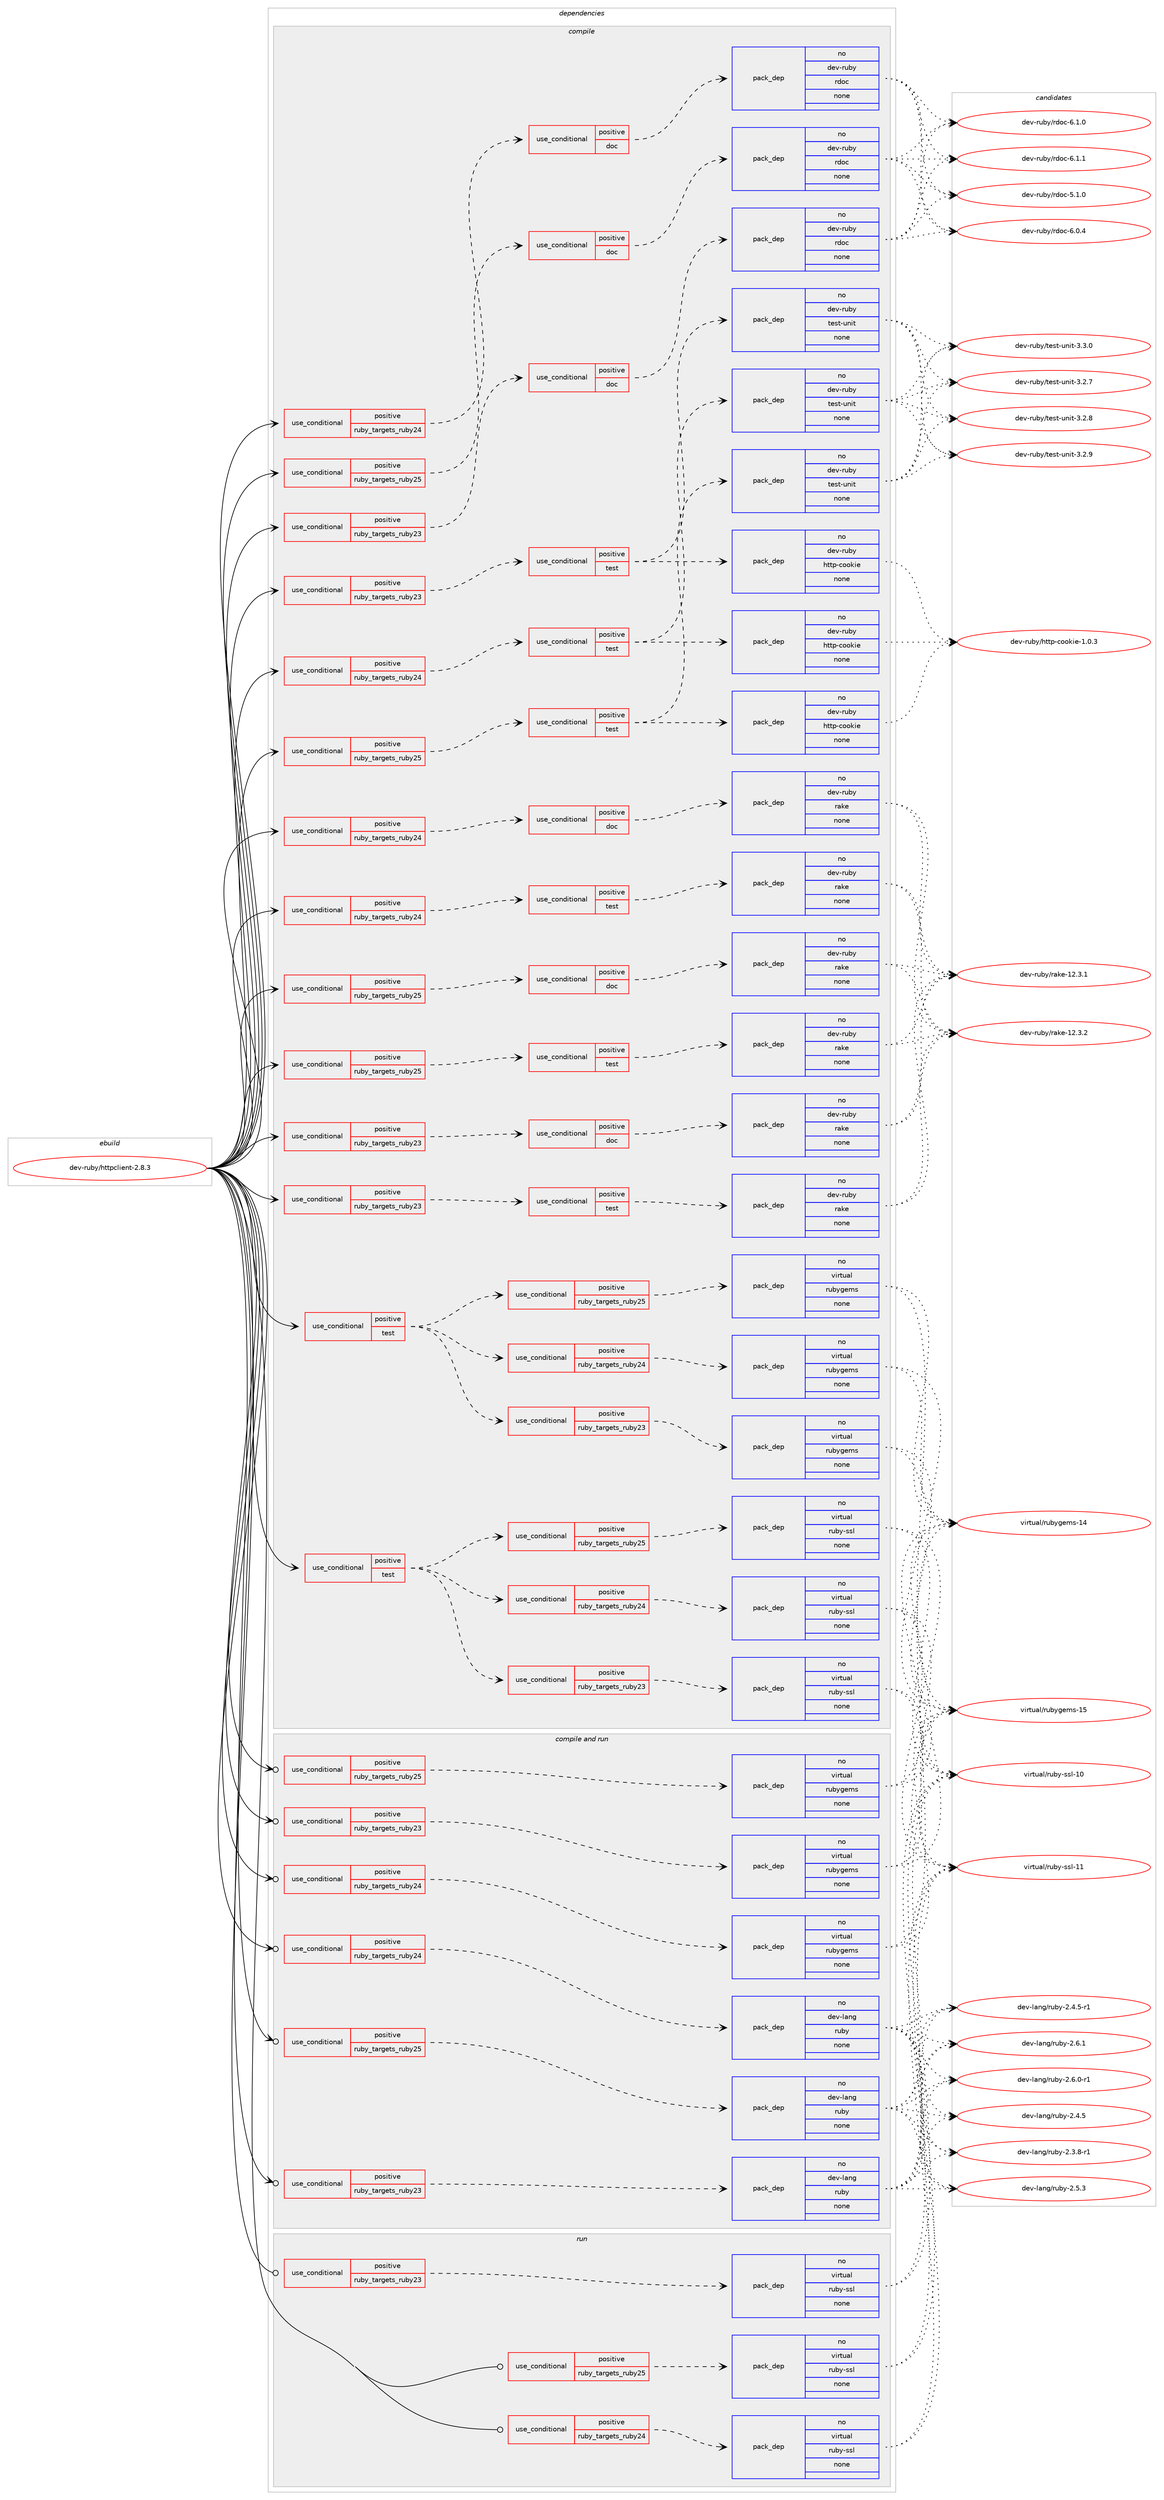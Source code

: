 digraph prolog {

# *************
# Graph options
# *************

newrank=true;
concentrate=true;
compound=true;
graph [rankdir=LR,fontname=Helvetica,fontsize=10,ranksep=1.5];#, ranksep=2.5, nodesep=0.2];
edge  [arrowhead=vee];
node  [fontname=Helvetica,fontsize=10];

# **********
# The ebuild
# **********

subgraph cluster_leftcol {
color=gray;
rank=same;
label=<<i>ebuild</i>>;
id [label="dev-ruby/httpclient-2.8.3", color=red, width=4, href="../dev-ruby/httpclient-2.8.3.svg"];
}

# ****************
# The dependencies
# ****************

subgraph cluster_midcol {
color=gray;
label=<<i>dependencies</i>>;
subgraph cluster_compile {
fillcolor="#eeeeee";
style=filled;
label=<<i>compile</i>>;
subgraph cond402585 {
dependency1498716 [label=<<TABLE BORDER="0" CELLBORDER="1" CELLSPACING="0" CELLPADDING="4"><TR><TD ROWSPAN="3" CELLPADDING="10">use_conditional</TD></TR><TR><TD>positive</TD></TR><TR><TD>ruby_targets_ruby23</TD></TR></TABLE>>, shape=none, color=red];
subgraph cond402586 {
dependency1498717 [label=<<TABLE BORDER="0" CELLBORDER="1" CELLSPACING="0" CELLPADDING="4"><TR><TD ROWSPAN="3" CELLPADDING="10">use_conditional</TD></TR><TR><TD>positive</TD></TR><TR><TD>doc</TD></TR></TABLE>>, shape=none, color=red];
subgraph pack1072680 {
dependency1498718 [label=<<TABLE BORDER="0" CELLBORDER="1" CELLSPACING="0" CELLPADDING="4" WIDTH="220"><TR><TD ROWSPAN="6" CELLPADDING="30">pack_dep</TD></TR><TR><TD WIDTH="110">no</TD></TR><TR><TD>dev-ruby</TD></TR><TR><TD>rake</TD></TR><TR><TD>none</TD></TR><TR><TD></TD></TR></TABLE>>, shape=none, color=blue];
}
dependency1498717:e -> dependency1498718:w [weight=20,style="dashed",arrowhead="vee"];
}
dependency1498716:e -> dependency1498717:w [weight=20,style="dashed",arrowhead="vee"];
}
id:e -> dependency1498716:w [weight=20,style="solid",arrowhead="vee"];
subgraph cond402587 {
dependency1498719 [label=<<TABLE BORDER="0" CELLBORDER="1" CELLSPACING="0" CELLPADDING="4"><TR><TD ROWSPAN="3" CELLPADDING="10">use_conditional</TD></TR><TR><TD>positive</TD></TR><TR><TD>ruby_targets_ruby23</TD></TR></TABLE>>, shape=none, color=red];
subgraph cond402588 {
dependency1498720 [label=<<TABLE BORDER="0" CELLBORDER="1" CELLSPACING="0" CELLPADDING="4"><TR><TD ROWSPAN="3" CELLPADDING="10">use_conditional</TD></TR><TR><TD>positive</TD></TR><TR><TD>doc</TD></TR></TABLE>>, shape=none, color=red];
subgraph pack1072681 {
dependency1498721 [label=<<TABLE BORDER="0" CELLBORDER="1" CELLSPACING="0" CELLPADDING="4" WIDTH="220"><TR><TD ROWSPAN="6" CELLPADDING="30">pack_dep</TD></TR><TR><TD WIDTH="110">no</TD></TR><TR><TD>dev-ruby</TD></TR><TR><TD>rdoc</TD></TR><TR><TD>none</TD></TR><TR><TD></TD></TR></TABLE>>, shape=none, color=blue];
}
dependency1498720:e -> dependency1498721:w [weight=20,style="dashed",arrowhead="vee"];
}
dependency1498719:e -> dependency1498720:w [weight=20,style="dashed",arrowhead="vee"];
}
id:e -> dependency1498719:w [weight=20,style="solid",arrowhead="vee"];
subgraph cond402589 {
dependency1498722 [label=<<TABLE BORDER="0" CELLBORDER="1" CELLSPACING="0" CELLPADDING="4"><TR><TD ROWSPAN="3" CELLPADDING="10">use_conditional</TD></TR><TR><TD>positive</TD></TR><TR><TD>ruby_targets_ruby23</TD></TR></TABLE>>, shape=none, color=red];
subgraph cond402590 {
dependency1498723 [label=<<TABLE BORDER="0" CELLBORDER="1" CELLSPACING="0" CELLPADDING="4"><TR><TD ROWSPAN="3" CELLPADDING="10">use_conditional</TD></TR><TR><TD>positive</TD></TR><TR><TD>test</TD></TR></TABLE>>, shape=none, color=red];
subgraph pack1072682 {
dependency1498724 [label=<<TABLE BORDER="0" CELLBORDER="1" CELLSPACING="0" CELLPADDING="4" WIDTH="220"><TR><TD ROWSPAN="6" CELLPADDING="30">pack_dep</TD></TR><TR><TD WIDTH="110">no</TD></TR><TR><TD>dev-ruby</TD></TR><TR><TD>rake</TD></TR><TR><TD>none</TD></TR><TR><TD></TD></TR></TABLE>>, shape=none, color=blue];
}
dependency1498723:e -> dependency1498724:w [weight=20,style="dashed",arrowhead="vee"];
}
dependency1498722:e -> dependency1498723:w [weight=20,style="dashed",arrowhead="vee"];
}
id:e -> dependency1498722:w [weight=20,style="solid",arrowhead="vee"];
subgraph cond402591 {
dependency1498725 [label=<<TABLE BORDER="0" CELLBORDER="1" CELLSPACING="0" CELLPADDING="4"><TR><TD ROWSPAN="3" CELLPADDING="10">use_conditional</TD></TR><TR><TD>positive</TD></TR><TR><TD>ruby_targets_ruby23</TD></TR></TABLE>>, shape=none, color=red];
subgraph cond402592 {
dependency1498726 [label=<<TABLE BORDER="0" CELLBORDER="1" CELLSPACING="0" CELLPADDING="4"><TR><TD ROWSPAN="3" CELLPADDING="10">use_conditional</TD></TR><TR><TD>positive</TD></TR><TR><TD>test</TD></TR></TABLE>>, shape=none, color=red];
subgraph pack1072683 {
dependency1498727 [label=<<TABLE BORDER="0" CELLBORDER="1" CELLSPACING="0" CELLPADDING="4" WIDTH="220"><TR><TD ROWSPAN="6" CELLPADDING="30">pack_dep</TD></TR><TR><TD WIDTH="110">no</TD></TR><TR><TD>dev-ruby</TD></TR><TR><TD>test-unit</TD></TR><TR><TD>none</TD></TR><TR><TD></TD></TR></TABLE>>, shape=none, color=blue];
}
dependency1498726:e -> dependency1498727:w [weight=20,style="dashed",arrowhead="vee"];
subgraph pack1072684 {
dependency1498728 [label=<<TABLE BORDER="0" CELLBORDER="1" CELLSPACING="0" CELLPADDING="4" WIDTH="220"><TR><TD ROWSPAN="6" CELLPADDING="30">pack_dep</TD></TR><TR><TD WIDTH="110">no</TD></TR><TR><TD>dev-ruby</TD></TR><TR><TD>http-cookie</TD></TR><TR><TD>none</TD></TR><TR><TD></TD></TR></TABLE>>, shape=none, color=blue];
}
dependency1498726:e -> dependency1498728:w [weight=20,style="dashed",arrowhead="vee"];
}
dependency1498725:e -> dependency1498726:w [weight=20,style="dashed",arrowhead="vee"];
}
id:e -> dependency1498725:w [weight=20,style="solid",arrowhead="vee"];
subgraph cond402593 {
dependency1498729 [label=<<TABLE BORDER="0" CELLBORDER="1" CELLSPACING="0" CELLPADDING="4"><TR><TD ROWSPAN="3" CELLPADDING="10">use_conditional</TD></TR><TR><TD>positive</TD></TR><TR><TD>ruby_targets_ruby24</TD></TR></TABLE>>, shape=none, color=red];
subgraph cond402594 {
dependency1498730 [label=<<TABLE BORDER="0" CELLBORDER="1" CELLSPACING="0" CELLPADDING="4"><TR><TD ROWSPAN="3" CELLPADDING="10">use_conditional</TD></TR><TR><TD>positive</TD></TR><TR><TD>doc</TD></TR></TABLE>>, shape=none, color=red];
subgraph pack1072685 {
dependency1498731 [label=<<TABLE BORDER="0" CELLBORDER="1" CELLSPACING="0" CELLPADDING="4" WIDTH="220"><TR><TD ROWSPAN="6" CELLPADDING="30">pack_dep</TD></TR><TR><TD WIDTH="110">no</TD></TR><TR><TD>dev-ruby</TD></TR><TR><TD>rake</TD></TR><TR><TD>none</TD></TR><TR><TD></TD></TR></TABLE>>, shape=none, color=blue];
}
dependency1498730:e -> dependency1498731:w [weight=20,style="dashed",arrowhead="vee"];
}
dependency1498729:e -> dependency1498730:w [weight=20,style="dashed",arrowhead="vee"];
}
id:e -> dependency1498729:w [weight=20,style="solid",arrowhead="vee"];
subgraph cond402595 {
dependency1498732 [label=<<TABLE BORDER="0" CELLBORDER="1" CELLSPACING="0" CELLPADDING="4"><TR><TD ROWSPAN="3" CELLPADDING="10">use_conditional</TD></TR><TR><TD>positive</TD></TR><TR><TD>ruby_targets_ruby24</TD></TR></TABLE>>, shape=none, color=red];
subgraph cond402596 {
dependency1498733 [label=<<TABLE BORDER="0" CELLBORDER="1" CELLSPACING="0" CELLPADDING="4"><TR><TD ROWSPAN="3" CELLPADDING="10">use_conditional</TD></TR><TR><TD>positive</TD></TR><TR><TD>doc</TD></TR></TABLE>>, shape=none, color=red];
subgraph pack1072686 {
dependency1498734 [label=<<TABLE BORDER="0" CELLBORDER="1" CELLSPACING="0" CELLPADDING="4" WIDTH="220"><TR><TD ROWSPAN="6" CELLPADDING="30">pack_dep</TD></TR><TR><TD WIDTH="110">no</TD></TR><TR><TD>dev-ruby</TD></TR><TR><TD>rdoc</TD></TR><TR><TD>none</TD></TR><TR><TD></TD></TR></TABLE>>, shape=none, color=blue];
}
dependency1498733:e -> dependency1498734:w [weight=20,style="dashed",arrowhead="vee"];
}
dependency1498732:e -> dependency1498733:w [weight=20,style="dashed",arrowhead="vee"];
}
id:e -> dependency1498732:w [weight=20,style="solid",arrowhead="vee"];
subgraph cond402597 {
dependency1498735 [label=<<TABLE BORDER="0" CELLBORDER="1" CELLSPACING="0" CELLPADDING="4"><TR><TD ROWSPAN="3" CELLPADDING="10">use_conditional</TD></TR><TR><TD>positive</TD></TR><TR><TD>ruby_targets_ruby24</TD></TR></TABLE>>, shape=none, color=red];
subgraph cond402598 {
dependency1498736 [label=<<TABLE BORDER="0" CELLBORDER="1" CELLSPACING="0" CELLPADDING="4"><TR><TD ROWSPAN="3" CELLPADDING="10">use_conditional</TD></TR><TR><TD>positive</TD></TR><TR><TD>test</TD></TR></TABLE>>, shape=none, color=red];
subgraph pack1072687 {
dependency1498737 [label=<<TABLE BORDER="0" CELLBORDER="1" CELLSPACING="0" CELLPADDING="4" WIDTH="220"><TR><TD ROWSPAN="6" CELLPADDING="30">pack_dep</TD></TR><TR><TD WIDTH="110">no</TD></TR><TR><TD>dev-ruby</TD></TR><TR><TD>rake</TD></TR><TR><TD>none</TD></TR><TR><TD></TD></TR></TABLE>>, shape=none, color=blue];
}
dependency1498736:e -> dependency1498737:w [weight=20,style="dashed",arrowhead="vee"];
}
dependency1498735:e -> dependency1498736:w [weight=20,style="dashed",arrowhead="vee"];
}
id:e -> dependency1498735:w [weight=20,style="solid",arrowhead="vee"];
subgraph cond402599 {
dependency1498738 [label=<<TABLE BORDER="0" CELLBORDER="1" CELLSPACING="0" CELLPADDING="4"><TR><TD ROWSPAN="3" CELLPADDING="10">use_conditional</TD></TR><TR><TD>positive</TD></TR><TR><TD>ruby_targets_ruby24</TD></TR></TABLE>>, shape=none, color=red];
subgraph cond402600 {
dependency1498739 [label=<<TABLE BORDER="0" CELLBORDER="1" CELLSPACING="0" CELLPADDING="4"><TR><TD ROWSPAN="3" CELLPADDING="10">use_conditional</TD></TR><TR><TD>positive</TD></TR><TR><TD>test</TD></TR></TABLE>>, shape=none, color=red];
subgraph pack1072688 {
dependency1498740 [label=<<TABLE BORDER="0" CELLBORDER="1" CELLSPACING="0" CELLPADDING="4" WIDTH="220"><TR><TD ROWSPAN="6" CELLPADDING="30">pack_dep</TD></TR><TR><TD WIDTH="110">no</TD></TR><TR><TD>dev-ruby</TD></TR><TR><TD>test-unit</TD></TR><TR><TD>none</TD></TR><TR><TD></TD></TR></TABLE>>, shape=none, color=blue];
}
dependency1498739:e -> dependency1498740:w [weight=20,style="dashed",arrowhead="vee"];
subgraph pack1072689 {
dependency1498741 [label=<<TABLE BORDER="0" CELLBORDER="1" CELLSPACING="0" CELLPADDING="4" WIDTH="220"><TR><TD ROWSPAN="6" CELLPADDING="30">pack_dep</TD></TR><TR><TD WIDTH="110">no</TD></TR><TR><TD>dev-ruby</TD></TR><TR><TD>http-cookie</TD></TR><TR><TD>none</TD></TR><TR><TD></TD></TR></TABLE>>, shape=none, color=blue];
}
dependency1498739:e -> dependency1498741:w [weight=20,style="dashed",arrowhead="vee"];
}
dependency1498738:e -> dependency1498739:w [weight=20,style="dashed",arrowhead="vee"];
}
id:e -> dependency1498738:w [weight=20,style="solid",arrowhead="vee"];
subgraph cond402601 {
dependency1498742 [label=<<TABLE BORDER="0" CELLBORDER="1" CELLSPACING="0" CELLPADDING="4"><TR><TD ROWSPAN="3" CELLPADDING="10">use_conditional</TD></TR><TR><TD>positive</TD></TR><TR><TD>ruby_targets_ruby25</TD></TR></TABLE>>, shape=none, color=red];
subgraph cond402602 {
dependency1498743 [label=<<TABLE BORDER="0" CELLBORDER="1" CELLSPACING="0" CELLPADDING="4"><TR><TD ROWSPAN="3" CELLPADDING="10">use_conditional</TD></TR><TR><TD>positive</TD></TR><TR><TD>doc</TD></TR></TABLE>>, shape=none, color=red];
subgraph pack1072690 {
dependency1498744 [label=<<TABLE BORDER="0" CELLBORDER="1" CELLSPACING="0" CELLPADDING="4" WIDTH="220"><TR><TD ROWSPAN="6" CELLPADDING="30">pack_dep</TD></TR><TR><TD WIDTH="110">no</TD></TR><TR><TD>dev-ruby</TD></TR><TR><TD>rake</TD></TR><TR><TD>none</TD></TR><TR><TD></TD></TR></TABLE>>, shape=none, color=blue];
}
dependency1498743:e -> dependency1498744:w [weight=20,style="dashed",arrowhead="vee"];
}
dependency1498742:e -> dependency1498743:w [weight=20,style="dashed",arrowhead="vee"];
}
id:e -> dependency1498742:w [weight=20,style="solid",arrowhead="vee"];
subgraph cond402603 {
dependency1498745 [label=<<TABLE BORDER="0" CELLBORDER="1" CELLSPACING="0" CELLPADDING="4"><TR><TD ROWSPAN="3" CELLPADDING="10">use_conditional</TD></TR><TR><TD>positive</TD></TR><TR><TD>ruby_targets_ruby25</TD></TR></TABLE>>, shape=none, color=red];
subgraph cond402604 {
dependency1498746 [label=<<TABLE BORDER="0" CELLBORDER="1" CELLSPACING="0" CELLPADDING="4"><TR><TD ROWSPAN="3" CELLPADDING="10">use_conditional</TD></TR><TR><TD>positive</TD></TR><TR><TD>doc</TD></TR></TABLE>>, shape=none, color=red];
subgraph pack1072691 {
dependency1498747 [label=<<TABLE BORDER="0" CELLBORDER="1" CELLSPACING="0" CELLPADDING="4" WIDTH="220"><TR><TD ROWSPAN="6" CELLPADDING="30">pack_dep</TD></TR><TR><TD WIDTH="110">no</TD></TR><TR><TD>dev-ruby</TD></TR><TR><TD>rdoc</TD></TR><TR><TD>none</TD></TR><TR><TD></TD></TR></TABLE>>, shape=none, color=blue];
}
dependency1498746:e -> dependency1498747:w [weight=20,style="dashed",arrowhead="vee"];
}
dependency1498745:e -> dependency1498746:w [weight=20,style="dashed",arrowhead="vee"];
}
id:e -> dependency1498745:w [weight=20,style="solid",arrowhead="vee"];
subgraph cond402605 {
dependency1498748 [label=<<TABLE BORDER="0" CELLBORDER="1" CELLSPACING="0" CELLPADDING="4"><TR><TD ROWSPAN="3" CELLPADDING="10">use_conditional</TD></TR><TR><TD>positive</TD></TR><TR><TD>ruby_targets_ruby25</TD></TR></TABLE>>, shape=none, color=red];
subgraph cond402606 {
dependency1498749 [label=<<TABLE BORDER="0" CELLBORDER="1" CELLSPACING="0" CELLPADDING="4"><TR><TD ROWSPAN="3" CELLPADDING="10">use_conditional</TD></TR><TR><TD>positive</TD></TR><TR><TD>test</TD></TR></TABLE>>, shape=none, color=red];
subgraph pack1072692 {
dependency1498750 [label=<<TABLE BORDER="0" CELLBORDER="1" CELLSPACING="0" CELLPADDING="4" WIDTH="220"><TR><TD ROWSPAN="6" CELLPADDING="30">pack_dep</TD></TR><TR><TD WIDTH="110">no</TD></TR><TR><TD>dev-ruby</TD></TR><TR><TD>rake</TD></TR><TR><TD>none</TD></TR><TR><TD></TD></TR></TABLE>>, shape=none, color=blue];
}
dependency1498749:e -> dependency1498750:w [weight=20,style="dashed",arrowhead="vee"];
}
dependency1498748:e -> dependency1498749:w [weight=20,style="dashed",arrowhead="vee"];
}
id:e -> dependency1498748:w [weight=20,style="solid",arrowhead="vee"];
subgraph cond402607 {
dependency1498751 [label=<<TABLE BORDER="0" CELLBORDER="1" CELLSPACING="0" CELLPADDING="4"><TR><TD ROWSPAN="3" CELLPADDING="10">use_conditional</TD></TR><TR><TD>positive</TD></TR><TR><TD>ruby_targets_ruby25</TD></TR></TABLE>>, shape=none, color=red];
subgraph cond402608 {
dependency1498752 [label=<<TABLE BORDER="0" CELLBORDER="1" CELLSPACING="0" CELLPADDING="4"><TR><TD ROWSPAN="3" CELLPADDING="10">use_conditional</TD></TR><TR><TD>positive</TD></TR><TR><TD>test</TD></TR></TABLE>>, shape=none, color=red];
subgraph pack1072693 {
dependency1498753 [label=<<TABLE BORDER="0" CELLBORDER="1" CELLSPACING="0" CELLPADDING="4" WIDTH="220"><TR><TD ROWSPAN="6" CELLPADDING="30">pack_dep</TD></TR><TR><TD WIDTH="110">no</TD></TR><TR><TD>dev-ruby</TD></TR><TR><TD>test-unit</TD></TR><TR><TD>none</TD></TR><TR><TD></TD></TR></TABLE>>, shape=none, color=blue];
}
dependency1498752:e -> dependency1498753:w [weight=20,style="dashed",arrowhead="vee"];
subgraph pack1072694 {
dependency1498754 [label=<<TABLE BORDER="0" CELLBORDER="1" CELLSPACING="0" CELLPADDING="4" WIDTH="220"><TR><TD ROWSPAN="6" CELLPADDING="30">pack_dep</TD></TR><TR><TD WIDTH="110">no</TD></TR><TR><TD>dev-ruby</TD></TR><TR><TD>http-cookie</TD></TR><TR><TD>none</TD></TR><TR><TD></TD></TR></TABLE>>, shape=none, color=blue];
}
dependency1498752:e -> dependency1498754:w [weight=20,style="dashed",arrowhead="vee"];
}
dependency1498751:e -> dependency1498752:w [weight=20,style="dashed",arrowhead="vee"];
}
id:e -> dependency1498751:w [weight=20,style="solid",arrowhead="vee"];
subgraph cond402609 {
dependency1498755 [label=<<TABLE BORDER="0" CELLBORDER="1" CELLSPACING="0" CELLPADDING="4"><TR><TD ROWSPAN="3" CELLPADDING="10">use_conditional</TD></TR><TR><TD>positive</TD></TR><TR><TD>test</TD></TR></TABLE>>, shape=none, color=red];
subgraph cond402610 {
dependency1498756 [label=<<TABLE BORDER="0" CELLBORDER="1" CELLSPACING="0" CELLPADDING="4"><TR><TD ROWSPAN="3" CELLPADDING="10">use_conditional</TD></TR><TR><TD>positive</TD></TR><TR><TD>ruby_targets_ruby23</TD></TR></TABLE>>, shape=none, color=red];
subgraph pack1072695 {
dependency1498757 [label=<<TABLE BORDER="0" CELLBORDER="1" CELLSPACING="0" CELLPADDING="4" WIDTH="220"><TR><TD ROWSPAN="6" CELLPADDING="30">pack_dep</TD></TR><TR><TD WIDTH="110">no</TD></TR><TR><TD>virtual</TD></TR><TR><TD>ruby-ssl</TD></TR><TR><TD>none</TD></TR><TR><TD></TD></TR></TABLE>>, shape=none, color=blue];
}
dependency1498756:e -> dependency1498757:w [weight=20,style="dashed",arrowhead="vee"];
}
dependency1498755:e -> dependency1498756:w [weight=20,style="dashed",arrowhead="vee"];
subgraph cond402611 {
dependency1498758 [label=<<TABLE BORDER="0" CELLBORDER="1" CELLSPACING="0" CELLPADDING="4"><TR><TD ROWSPAN="3" CELLPADDING="10">use_conditional</TD></TR><TR><TD>positive</TD></TR><TR><TD>ruby_targets_ruby24</TD></TR></TABLE>>, shape=none, color=red];
subgraph pack1072696 {
dependency1498759 [label=<<TABLE BORDER="0" CELLBORDER="1" CELLSPACING="0" CELLPADDING="4" WIDTH="220"><TR><TD ROWSPAN="6" CELLPADDING="30">pack_dep</TD></TR><TR><TD WIDTH="110">no</TD></TR><TR><TD>virtual</TD></TR><TR><TD>ruby-ssl</TD></TR><TR><TD>none</TD></TR><TR><TD></TD></TR></TABLE>>, shape=none, color=blue];
}
dependency1498758:e -> dependency1498759:w [weight=20,style="dashed",arrowhead="vee"];
}
dependency1498755:e -> dependency1498758:w [weight=20,style="dashed",arrowhead="vee"];
subgraph cond402612 {
dependency1498760 [label=<<TABLE BORDER="0" CELLBORDER="1" CELLSPACING="0" CELLPADDING="4"><TR><TD ROWSPAN="3" CELLPADDING="10">use_conditional</TD></TR><TR><TD>positive</TD></TR><TR><TD>ruby_targets_ruby25</TD></TR></TABLE>>, shape=none, color=red];
subgraph pack1072697 {
dependency1498761 [label=<<TABLE BORDER="0" CELLBORDER="1" CELLSPACING="0" CELLPADDING="4" WIDTH="220"><TR><TD ROWSPAN="6" CELLPADDING="30">pack_dep</TD></TR><TR><TD WIDTH="110">no</TD></TR><TR><TD>virtual</TD></TR><TR><TD>ruby-ssl</TD></TR><TR><TD>none</TD></TR><TR><TD></TD></TR></TABLE>>, shape=none, color=blue];
}
dependency1498760:e -> dependency1498761:w [weight=20,style="dashed",arrowhead="vee"];
}
dependency1498755:e -> dependency1498760:w [weight=20,style="dashed",arrowhead="vee"];
}
id:e -> dependency1498755:w [weight=20,style="solid",arrowhead="vee"];
subgraph cond402613 {
dependency1498762 [label=<<TABLE BORDER="0" CELLBORDER="1" CELLSPACING="0" CELLPADDING="4"><TR><TD ROWSPAN="3" CELLPADDING="10">use_conditional</TD></TR><TR><TD>positive</TD></TR><TR><TD>test</TD></TR></TABLE>>, shape=none, color=red];
subgraph cond402614 {
dependency1498763 [label=<<TABLE BORDER="0" CELLBORDER="1" CELLSPACING="0" CELLPADDING="4"><TR><TD ROWSPAN="3" CELLPADDING="10">use_conditional</TD></TR><TR><TD>positive</TD></TR><TR><TD>ruby_targets_ruby23</TD></TR></TABLE>>, shape=none, color=red];
subgraph pack1072698 {
dependency1498764 [label=<<TABLE BORDER="0" CELLBORDER="1" CELLSPACING="0" CELLPADDING="4" WIDTH="220"><TR><TD ROWSPAN="6" CELLPADDING="30">pack_dep</TD></TR><TR><TD WIDTH="110">no</TD></TR><TR><TD>virtual</TD></TR><TR><TD>rubygems</TD></TR><TR><TD>none</TD></TR><TR><TD></TD></TR></TABLE>>, shape=none, color=blue];
}
dependency1498763:e -> dependency1498764:w [weight=20,style="dashed",arrowhead="vee"];
}
dependency1498762:e -> dependency1498763:w [weight=20,style="dashed",arrowhead="vee"];
subgraph cond402615 {
dependency1498765 [label=<<TABLE BORDER="0" CELLBORDER="1" CELLSPACING="0" CELLPADDING="4"><TR><TD ROWSPAN="3" CELLPADDING="10">use_conditional</TD></TR><TR><TD>positive</TD></TR><TR><TD>ruby_targets_ruby24</TD></TR></TABLE>>, shape=none, color=red];
subgraph pack1072699 {
dependency1498766 [label=<<TABLE BORDER="0" CELLBORDER="1" CELLSPACING="0" CELLPADDING="4" WIDTH="220"><TR><TD ROWSPAN="6" CELLPADDING="30">pack_dep</TD></TR><TR><TD WIDTH="110">no</TD></TR><TR><TD>virtual</TD></TR><TR><TD>rubygems</TD></TR><TR><TD>none</TD></TR><TR><TD></TD></TR></TABLE>>, shape=none, color=blue];
}
dependency1498765:e -> dependency1498766:w [weight=20,style="dashed",arrowhead="vee"];
}
dependency1498762:e -> dependency1498765:w [weight=20,style="dashed",arrowhead="vee"];
subgraph cond402616 {
dependency1498767 [label=<<TABLE BORDER="0" CELLBORDER="1" CELLSPACING="0" CELLPADDING="4"><TR><TD ROWSPAN="3" CELLPADDING="10">use_conditional</TD></TR><TR><TD>positive</TD></TR><TR><TD>ruby_targets_ruby25</TD></TR></TABLE>>, shape=none, color=red];
subgraph pack1072700 {
dependency1498768 [label=<<TABLE BORDER="0" CELLBORDER="1" CELLSPACING="0" CELLPADDING="4" WIDTH="220"><TR><TD ROWSPAN="6" CELLPADDING="30">pack_dep</TD></TR><TR><TD WIDTH="110">no</TD></TR><TR><TD>virtual</TD></TR><TR><TD>rubygems</TD></TR><TR><TD>none</TD></TR><TR><TD></TD></TR></TABLE>>, shape=none, color=blue];
}
dependency1498767:e -> dependency1498768:w [weight=20,style="dashed",arrowhead="vee"];
}
dependency1498762:e -> dependency1498767:w [weight=20,style="dashed",arrowhead="vee"];
}
id:e -> dependency1498762:w [weight=20,style="solid",arrowhead="vee"];
}
subgraph cluster_compileandrun {
fillcolor="#eeeeee";
style=filled;
label=<<i>compile and run</i>>;
subgraph cond402617 {
dependency1498769 [label=<<TABLE BORDER="0" CELLBORDER="1" CELLSPACING="0" CELLPADDING="4"><TR><TD ROWSPAN="3" CELLPADDING="10">use_conditional</TD></TR><TR><TD>positive</TD></TR><TR><TD>ruby_targets_ruby23</TD></TR></TABLE>>, shape=none, color=red];
subgraph pack1072701 {
dependency1498770 [label=<<TABLE BORDER="0" CELLBORDER="1" CELLSPACING="0" CELLPADDING="4" WIDTH="220"><TR><TD ROWSPAN="6" CELLPADDING="30">pack_dep</TD></TR><TR><TD WIDTH="110">no</TD></TR><TR><TD>dev-lang</TD></TR><TR><TD>ruby</TD></TR><TR><TD>none</TD></TR><TR><TD></TD></TR></TABLE>>, shape=none, color=blue];
}
dependency1498769:e -> dependency1498770:w [weight=20,style="dashed",arrowhead="vee"];
}
id:e -> dependency1498769:w [weight=20,style="solid",arrowhead="odotvee"];
subgraph cond402618 {
dependency1498771 [label=<<TABLE BORDER="0" CELLBORDER="1" CELLSPACING="0" CELLPADDING="4"><TR><TD ROWSPAN="3" CELLPADDING="10">use_conditional</TD></TR><TR><TD>positive</TD></TR><TR><TD>ruby_targets_ruby23</TD></TR></TABLE>>, shape=none, color=red];
subgraph pack1072702 {
dependency1498772 [label=<<TABLE BORDER="0" CELLBORDER="1" CELLSPACING="0" CELLPADDING="4" WIDTH="220"><TR><TD ROWSPAN="6" CELLPADDING="30">pack_dep</TD></TR><TR><TD WIDTH="110">no</TD></TR><TR><TD>virtual</TD></TR><TR><TD>rubygems</TD></TR><TR><TD>none</TD></TR><TR><TD></TD></TR></TABLE>>, shape=none, color=blue];
}
dependency1498771:e -> dependency1498772:w [weight=20,style="dashed",arrowhead="vee"];
}
id:e -> dependency1498771:w [weight=20,style="solid",arrowhead="odotvee"];
subgraph cond402619 {
dependency1498773 [label=<<TABLE BORDER="0" CELLBORDER="1" CELLSPACING="0" CELLPADDING="4"><TR><TD ROWSPAN="3" CELLPADDING="10">use_conditional</TD></TR><TR><TD>positive</TD></TR><TR><TD>ruby_targets_ruby24</TD></TR></TABLE>>, shape=none, color=red];
subgraph pack1072703 {
dependency1498774 [label=<<TABLE BORDER="0" CELLBORDER="1" CELLSPACING="0" CELLPADDING="4" WIDTH="220"><TR><TD ROWSPAN="6" CELLPADDING="30">pack_dep</TD></TR><TR><TD WIDTH="110">no</TD></TR><TR><TD>dev-lang</TD></TR><TR><TD>ruby</TD></TR><TR><TD>none</TD></TR><TR><TD></TD></TR></TABLE>>, shape=none, color=blue];
}
dependency1498773:e -> dependency1498774:w [weight=20,style="dashed",arrowhead="vee"];
}
id:e -> dependency1498773:w [weight=20,style="solid",arrowhead="odotvee"];
subgraph cond402620 {
dependency1498775 [label=<<TABLE BORDER="0" CELLBORDER="1" CELLSPACING="0" CELLPADDING="4"><TR><TD ROWSPAN="3" CELLPADDING="10">use_conditional</TD></TR><TR><TD>positive</TD></TR><TR><TD>ruby_targets_ruby24</TD></TR></TABLE>>, shape=none, color=red];
subgraph pack1072704 {
dependency1498776 [label=<<TABLE BORDER="0" CELLBORDER="1" CELLSPACING="0" CELLPADDING="4" WIDTH="220"><TR><TD ROWSPAN="6" CELLPADDING="30">pack_dep</TD></TR><TR><TD WIDTH="110">no</TD></TR><TR><TD>virtual</TD></TR><TR><TD>rubygems</TD></TR><TR><TD>none</TD></TR><TR><TD></TD></TR></TABLE>>, shape=none, color=blue];
}
dependency1498775:e -> dependency1498776:w [weight=20,style="dashed",arrowhead="vee"];
}
id:e -> dependency1498775:w [weight=20,style="solid",arrowhead="odotvee"];
subgraph cond402621 {
dependency1498777 [label=<<TABLE BORDER="0" CELLBORDER="1" CELLSPACING="0" CELLPADDING="4"><TR><TD ROWSPAN="3" CELLPADDING="10">use_conditional</TD></TR><TR><TD>positive</TD></TR><TR><TD>ruby_targets_ruby25</TD></TR></TABLE>>, shape=none, color=red];
subgraph pack1072705 {
dependency1498778 [label=<<TABLE BORDER="0" CELLBORDER="1" CELLSPACING="0" CELLPADDING="4" WIDTH="220"><TR><TD ROWSPAN="6" CELLPADDING="30">pack_dep</TD></TR><TR><TD WIDTH="110">no</TD></TR><TR><TD>dev-lang</TD></TR><TR><TD>ruby</TD></TR><TR><TD>none</TD></TR><TR><TD></TD></TR></TABLE>>, shape=none, color=blue];
}
dependency1498777:e -> dependency1498778:w [weight=20,style="dashed",arrowhead="vee"];
}
id:e -> dependency1498777:w [weight=20,style="solid",arrowhead="odotvee"];
subgraph cond402622 {
dependency1498779 [label=<<TABLE BORDER="0" CELLBORDER="1" CELLSPACING="0" CELLPADDING="4"><TR><TD ROWSPAN="3" CELLPADDING="10">use_conditional</TD></TR><TR><TD>positive</TD></TR><TR><TD>ruby_targets_ruby25</TD></TR></TABLE>>, shape=none, color=red];
subgraph pack1072706 {
dependency1498780 [label=<<TABLE BORDER="0" CELLBORDER="1" CELLSPACING="0" CELLPADDING="4" WIDTH="220"><TR><TD ROWSPAN="6" CELLPADDING="30">pack_dep</TD></TR><TR><TD WIDTH="110">no</TD></TR><TR><TD>virtual</TD></TR><TR><TD>rubygems</TD></TR><TR><TD>none</TD></TR><TR><TD></TD></TR></TABLE>>, shape=none, color=blue];
}
dependency1498779:e -> dependency1498780:w [weight=20,style="dashed",arrowhead="vee"];
}
id:e -> dependency1498779:w [weight=20,style="solid",arrowhead="odotvee"];
}
subgraph cluster_run {
fillcolor="#eeeeee";
style=filled;
label=<<i>run</i>>;
subgraph cond402623 {
dependency1498781 [label=<<TABLE BORDER="0" CELLBORDER="1" CELLSPACING="0" CELLPADDING="4"><TR><TD ROWSPAN="3" CELLPADDING="10">use_conditional</TD></TR><TR><TD>positive</TD></TR><TR><TD>ruby_targets_ruby23</TD></TR></TABLE>>, shape=none, color=red];
subgraph pack1072707 {
dependency1498782 [label=<<TABLE BORDER="0" CELLBORDER="1" CELLSPACING="0" CELLPADDING="4" WIDTH="220"><TR><TD ROWSPAN="6" CELLPADDING="30">pack_dep</TD></TR><TR><TD WIDTH="110">no</TD></TR><TR><TD>virtual</TD></TR><TR><TD>ruby-ssl</TD></TR><TR><TD>none</TD></TR><TR><TD></TD></TR></TABLE>>, shape=none, color=blue];
}
dependency1498781:e -> dependency1498782:w [weight=20,style="dashed",arrowhead="vee"];
}
id:e -> dependency1498781:w [weight=20,style="solid",arrowhead="odot"];
subgraph cond402624 {
dependency1498783 [label=<<TABLE BORDER="0" CELLBORDER="1" CELLSPACING="0" CELLPADDING="4"><TR><TD ROWSPAN="3" CELLPADDING="10">use_conditional</TD></TR><TR><TD>positive</TD></TR><TR><TD>ruby_targets_ruby24</TD></TR></TABLE>>, shape=none, color=red];
subgraph pack1072708 {
dependency1498784 [label=<<TABLE BORDER="0" CELLBORDER="1" CELLSPACING="0" CELLPADDING="4" WIDTH="220"><TR><TD ROWSPAN="6" CELLPADDING="30">pack_dep</TD></TR><TR><TD WIDTH="110">no</TD></TR><TR><TD>virtual</TD></TR><TR><TD>ruby-ssl</TD></TR><TR><TD>none</TD></TR><TR><TD></TD></TR></TABLE>>, shape=none, color=blue];
}
dependency1498783:e -> dependency1498784:w [weight=20,style="dashed",arrowhead="vee"];
}
id:e -> dependency1498783:w [weight=20,style="solid",arrowhead="odot"];
subgraph cond402625 {
dependency1498785 [label=<<TABLE BORDER="0" CELLBORDER="1" CELLSPACING="0" CELLPADDING="4"><TR><TD ROWSPAN="3" CELLPADDING="10">use_conditional</TD></TR><TR><TD>positive</TD></TR><TR><TD>ruby_targets_ruby25</TD></TR></TABLE>>, shape=none, color=red];
subgraph pack1072709 {
dependency1498786 [label=<<TABLE BORDER="0" CELLBORDER="1" CELLSPACING="0" CELLPADDING="4" WIDTH="220"><TR><TD ROWSPAN="6" CELLPADDING="30">pack_dep</TD></TR><TR><TD WIDTH="110">no</TD></TR><TR><TD>virtual</TD></TR><TR><TD>ruby-ssl</TD></TR><TR><TD>none</TD></TR><TR><TD></TD></TR></TABLE>>, shape=none, color=blue];
}
dependency1498785:e -> dependency1498786:w [weight=20,style="dashed",arrowhead="vee"];
}
id:e -> dependency1498785:w [weight=20,style="solid",arrowhead="odot"];
}
}

# **************
# The candidates
# **************

subgraph cluster_choices {
rank=same;
color=gray;
label=<<i>candidates</i>>;

subgraph choice1072680 {
color=black;
nodesep=1;
choice1001011184511411798121471149710710145495046514649 [label="dev-ruby/rake-12.3.1", color=red, width=4,href="../dev-ruby/rake-12.3.1.svg"];
choice1001011184511411798121471149710710145495046514650 [label="dev-ruby/rake-12.3.2", color=red, width=4,href="../dev-ruby/rake-12.3.2.svg"];
dependency1498718:e -> choice1001011184511411798121471149710710145495046514649:w [style=dotted,weight="100"];
dependency1498718:e -> choice1001011184511411798121471149710710145495046514650:w [style=dotted,weight="100"];
}
subgraph choice1072681 {
color=black;
nodesep=1;
choice10010111845114117981214711410011199455346494648 [label="dev-ruby/rdoc-5.1.0", color=red, width=4,href="../dev-ruby/rdoc-5.1.0.svg"];
choice10010111845114117981214711410011199455446484652 [label="dev-ruby/rdoc-6.0.4", color=red, width=4,href="../dev-ruby/rdoc-6.0.4.svg"];
choice10010111845114117981214711410011199455446494648 [label="dev-ruby/rdoc-6.1.0", color=red, width=4,href="../dev-ruby/rdoc-6.1.0.svg"];
choice10010111845114117981214711410011199455446494649 [label="dev-ruby/rdoc-6.1.1", color=red, width=4,href="../dev-ruby/rdoc-6.1.1.svg"];
dependency1498721:e -> choice10010111845114117981214711410011199455346494648:w [style=dotted,weight="100"];
dependency1498721:e -> choice10010111845114117981214711410011199455446484652:w [style=dotted,weight="100"];
dependency1498721:e -> choice10010111845114117981214711410011199455446494648:w [style=dotted,weight="100"];
dependency1498721:e -> choice10010111845114117981214711410011199455446494649:w [style=dotted,weight="100"];
}
subgraph choice1072682 {
color=black;
nodesep=1;
choice1001011184511411798121471149710710145495046514649 [label="dev-ruby/rake-12.3.1", color=red, width=4,href="../dev-ruby/rake-12.3.1.svg"];
choice1001011184511411798121471149710710145495046514650 [label="dev-ruby/rake-12.3.2", color=red, width=4,href="../dev-ruby/rake-12.3.2.svg"];
dependency1498724:e -> choice1001011184511411798121471149710710145495046514649:w [style=dotted,weight="100"];
dependency1498724:e -> choice1001011184511411798121471149710710145495046514650:w [style=dotted,weight="100"];
}
subgraph choice1072683 {
color=black;
nodesep=1;
choice10010111845114117981214711610111511645117110105116455146504655 [label="dev-ruby/test-unit-3.2.7", color=red, width=4,href="../dev-ruby/test-unit-3.2.7.svg"];
choice10010111845114117981214711610111511645117110105116455146504656 [label="dev-ruby/test-unit-3.2.8", color=red, width=4,href="../dev-ruby/test-unit-3.2.8.svg"];
choice10010111845114117981214711610111511645117110105116455146504657 [label="dev-ruby/test-unit-3.2.9", color=red, width=4,href="../dev-ruby/test-unit-3.2.9.svg"];
choice10010111845114117981214711610111511645117110105116455146514648 [label="dev-ruby/test-unit-3.3.0", color=red, width=4,href="../dev-ruby/test-unit-3.3.0.svg"];
dependency1498727:e -> choice10010111845114117981214711610111511645117110105116455146504655:w [style=dotted,weight="100"];
dependency1498727:e -> choice10010111845114117981214711610111511645117110105116455146504656:w [style=dotted,weight="100"];
dependency1498727:e -> choice10010111845114117981214711610111511645117110105116455146504657:w [style=dotted,weight="100"];
dependency1498727:e -> choice10010111845114117981214711610111511645117110105116455146514648:w [style=dotted,weight="100"];
}
subgraph choice1072684 {
color=black;
nodesep=1;
choice1001011184511411798121471041161161124599111111107105101454946484651 [label="dev-ruby/http-cookie-1.0.3", color=red, width=4,href="../dev-ruby/http-cookie-1.0.3.svg"];
dependency1498728:e -> choice1001011184511411798121471041161161124599111111107105101454946484651:w [style=dotted,weight="100"];
}
subgraph choice1072685 {
color=black;
nodesep=1;
choice1001011184511411798121471149710710145495046514649 [label="dev-ruby/rake-12.3.1", color=red, width=4,href="../dev-ruby/rake-12.3.1.svg"];
choice1001011184511411798121471149710710145495046514650 [label="dev-ruby/rake-12.3.2", color=red, width=4,href="../dev-ruby/rake-12.3.2.svg"];
dependency1498731:e -> choice1001011184511411798121471149710710145495046514649:w [style=dotted,weight="100"];
dependency1498731:e -> choice1001011184511411798121471149710710145495046514650:w [style=dotted,weight="100"];
}
subgraph choice1072686 {
color=black;
nodesep=1;
choice10010111845114117981214711410011199455346494648 [label="dev-ruby/rdoc-5.1.0", color=red, width=4,href="../dev-ruby/rdoc-5.1.0.svg"];
choice10010111845114117981214711410011199455446484652 [label="dev-ruby/rdoc-6.0.4", color=red, width=4,href="../dev-ruby/rdoc-6.0.4.svg"];
choice10010111845114117981214711410011199455446494648 [label="dev-ruby/rdoc-6.1.0", color=red, width=4,href="../dev-ruby/rdoc-6.1.0.svg"];
choice10010111845114117981214711410011199455446494649 [label="dev-ruby/rdoc-6.1.1", color=red, width=4,href="../dev-ruby/rdoc-6.1.1.svg"];
dependency1498734:e -> choice10010111845114117981214711410011199455346494648:w [style=dotted,weight="100"];
dependency1498734:e -> choice10010111845114117981214711410011199455446484652:w [style=dotted,weight="100"];
dependency1498734:e -> choice10010111845114117981214711410011199455446494648:w [style=dotted,weight="100"];
dependency1498734:e -> choice10010111845114117981214711410011199455446494649:w [style=dotted,weight="100"];
}
subgraph choice1072687 {
color=black;
nodesep=1;
choice1001011184511411798121471149710710145495046514649 [label="dev-ruby/rake-12.3.1", color=red, width=4,href="../dev-ruby/rake-12.3.1.svg"];
choice1001011184511411798121471149710710145495046514650 [label="dev-ruby/rake-12.3.2", color=red, width=4,href="../dev-ruby/rake-12.3.2.svg"];
dependency1498737:e -> choice1001011184511411798121471149710710145495046514649:w [style=dotted,weight="100"];
dependency1498737:e -> choice1001011184511411798121471149710710145495046514650:w [style=dotted,weight="100"];
}
subgraph choice1072688 {
color=black;
nodesep=1;
choice10010111845114117981214711610111511645117110105116455146504655 [label="dev-ruby/test-unit-3.2.7", color=red, width=4,href="../dev-ruby/test-unit-3.2.7.svg"];
choice10010111845114117981214711610111511645117110105116455146504656 [label="dev-ruby/test-unit-3.2.8", color=red, width=4,href="../dev-ruby/test-unit-3.2.8.svg"];
choice10010111845114117981214711610111511645117110105116455146504657 [label="dev-ruby/test-unit-3.2.9", color=red, width=4,href="../dev-ruby/test-unit-3.2.9.svg"];
choice10010111845114117981214711610111511645117110105116455146514648 [label="dev-ruby/test-unit-3.3.0", color=red, width=4,href="../dev-ruby/test-unit-3.3.0.svg"];
dependency1498740:e -> choice10010111845114117981214711610111511645117110105116455146504655:w [style=dotted,weight="100"];
dependency1498740:e -> choice10010111845114117981214711610111511645117110105116455146504656:w [style=dotted,weight="100"];
dependency1498740:e -> choice10010111845114117981214711610111511645117110105116455146504657:w [style=dotted,weight="100"];
dependency1498740:e -> choice10010111845114117981214711610111511645117110105116455146514648:w [style=dotted,weight="100"];
}
subgraph choice1072689 {
color=black;
nodesep=1;
choice1001011184511411798121471041161161124599111111107105101454946484651 [label="dev-ruby/http-cookie-1.0.3", color=red, width=4,href="../dev-ruby/http-cookie-1.0.3.svg"];
dependency1498741:e -> choice1001011184511411798121471041161161124599111111107105101454946484651:w [style=dotted,weight="100"];
}
subgraph choice1072690 {
color=black;
nodesep=1;
choice1001011184511411798121471149710710145495046514649 [label="dev-ruby/rake-12.3.1", color=red, width=4,href="../dev-ruby/rake-12.3.1.svg"];
choice1001011184511411798121471149710710145495046514650 [label="dev-ruby/rake-12.3.2", color=red, width=4,href="../dev-ruby/rake-12.3.2.svg"];
dependency1498744:e -> choice1001011184511411798121471149710710145495046514649:w [style=dotted,weight="100"];
dependency1498744:e -> choice1001011184511411798121471149710710145495046514650:w [style=dotted,weight="100"];
}
subgraph choice1072691 {
color=black;
nodesep=1;
choice10010111845114117981214711410011199455346494648 [label="dev-ruby/rdoc-5.1.0", color=red, width=4,href="../dev-ruby/rdoc-5.1.0.svg"];
choice10010111845114117981214711410011199455446484652 [label="dev-ruby/rdoc-6.0.4", color=red, width=4,href="../dev-ruby/rdoc-6.0.4.svg"];
choice10010111845114117981214711410011199455446494648 [label="dev-ruby/rdoc-6.1.0", color=red, width=4,href="../dev-ruby/rdoc-6.1.0.svg"];
choice10010111845114117981214711410011199455446494649 [label="dev-ruby/rdoc-6.1.1", color=red, width=4,href="../dev-ruby/rdoc-6.1.1.svg"];
dependency1498747:e -> choice10010111845114117981214711410011199455346494648:w [style=dotted,weight="100"];
dependency1498747:e -> choice10010111845114117981214711410011199455446484652:w [style=dotted,weight="100"];
dependency1498747:e -> choice10010111845114117981214711410011199455446494648:w [style=dotted,weight="100"];
dependency1498747:e -> choice10010111845114117981214711410011199455446494649:w [style=dotted,weight="100"];
}
subgraph choice1072692 {
color=black;
nodesep=1;
choice1001011184511411798121471149710710145495046514649 [label="dev-ruby/rake-12.3.1", color=red, width=4,href="../dev-ruby/rake-12.3.1.svg"];
choice1001011184511411798121471149710710145495046514650 [label="dev-ruby/rake-12.3.2", color=red, width=4,href="../dev-ruby/rake-12.3.2.svg"];
dependency1498750:e -> choice1001011184511411798121471149710710145495046514649:w [style=dotted,weight="100"];
dependency1498750:e -> choice1001011184511411798121471149710710145495046514650:w [style=dotted,weight="100"];
}
subgraph choice1072693 {
color=black;
nodesep=1;
choice10010111845114117981214711610111511645117110105116455146504655 [label="dev-ruby/test-unit-3.2.7", color=red, width=4,href="../dev-ruby/test-unit-3.2.7.svg"];
choice10010111845114117981214711610111511645117110105116455146504656 [label="dev-ruby/test-unit-3.2.8", color=red, width=4,href="../dev-ruby/test-unit-3.2.8.svg"];
choice10010111845114117981214711610111511645117110105116455146504657 [label="dev-ruby/test-unit-3.2.9", color=red, width=4,href="../dev-ruby/test-unit-3.2.9.svg"];
choice10010111845114117981214711610111511645117110105116455146514648 [label="dev-ruby/test-unit-3.3.0", color=red, width=4,href="../dev-ruby/test-unit-3.3.0.svg"];
dependency1498753:e -> choice10010111845114117981214711610111511645117110105116455146504655:w [style=dotted,weight="100"];
dependency1498753:e -> choice10010111845114117981214711610111511645117110105116455146504656:w [style=dotted,weight="100"];
dependency1498753:e -> choice10010111845114117981214711610111511645117110105116455146504657:w [style=dotted,weight="100"];
dependency1498753:e -> choice10010111845114117981214711610111511645117110105116455146514648:w [style=dotted,weight="100"];
}
subgraph choice1072694 {
color=black;
nodesep=1;
choice1001011184511411798121471041161161124599111111107105101454946484651 [label="dev-ruby/http-cookie-1.0.3", color=red, width=4,href="../dev-ruby/http-cookie-1.0.3.svg"];
dependency1498754:e -> choice1001011184511411798121471041161161124599111111107105101454946484651:w [style=dotted,weight="100"];
}
subgraph choice1072695 {
color=black;
nodesep=1;
choice11810511411611797108471141179812145115115108454948 [label="virtual/ruby-ssl-10", color=red, width=4,href="../virtual/ruby-ssl-10.svg"];
choice11810511411611797108471141179812145115115108454949 [label="virtual/ruby-ssl-11", color=red, width=4,href="../virtual/ruby-ssl-11.svg"];
dependency1498757:e -> choice11810511411611797108471141179812145115115108454948:w [style=dotted,weight="100"];
dependency1498757:e -> choice11810511411611797108471141179812145115115108454949:w [style=dotted,weight="100"];
}
subgraph choice1072696 {
color=black;
nodesep=1;
choice11810511411611797108471141179812145115115108454948 [label="virtual/ruby-ssl-10", color=red, width=4,href="../virtual/ruby-ssl-10.svg"];
choice11810511411611797108471141179812145115115108454949 [label="virtual/ruby-ssl-11", color=red, width=4,href="../virtual/ruby-ssl-11.svg"];
dependency1498759:e -> choice11810511411611797108471141179812145115115108454948:w [style=dotted,weight="100"];
dependency1498759:e -> choice11810511411611797108471141179812145115115108454949:w [style=dotted,weight="100"];
}
subgraph choice1072697 {
color=black;
nodesep=1;
choice11810511411611797108471141179812145115115108454948 [label="virtual/ruby-ssl-10", color=red, width=4,href="../virtual/ruby-ssl-10.svg"];
choice11810511411611797108471141179812145115115108454949 [label="virtual/ruby-ssl-11", color=red, width=4,href="../virtual/ruby-ssl-11.svg"];
dependency1498761:e -> choice11810511411611797108471141179812145115115108454948:w [style=dotted,weight="100"];
dependency1498761:e -> choice11810511411611797108471141179812145115115108454949:w [style=dotted,weight="100"];
}
subgraph choice1072698 {
color=black;
nodesep=1;
choice118105114116117971084711411798121103101109115454952 [label="virtual/rubygems-14", color=red, width=4,href="../virtual/rubygems-14.svg"];
choice118105114116117971084711411798121103101109115454953 [label="virtual/rubygems-15", color=red, width=4,href="../virtual/rubygems-15.svg"];
dependency1498764:e -> choice118105114116117971084711411798121103101109115454952:w [style=dotted,weight="100"];
dependency1498764:e -> choice118105114116117971084711411798121103101109115454953:w [style=dotted,weight="100"];
}
subgraph choice1072699 {
color=black;
nodesep=1;
choice118105114116117971084711411798121103101109115454952 [label="virtual/rubygems-14", color=red, width=4,href="../virtual/rubygems-14.svg"];
choice118105114116117971084711411798121103101109115454953 [label="virtual/rubygems-15", color=red, width=4,href="../virtual/rubygems-15.svg"];
dependency1498766:e -> choice118105114116117971084711411798121103101109115454952:w [style=dotted,weight="100"];
dependency1498766:e -> choice118105114116117971084711411798121103101109115454953:w [style=dotted,weight="100"];
}
subgraph choice1072700 {
color=black;
nodesep=1;
choice118105114116117971084711411798121103101109115454952 [label="virtual/rubygems-14", color=red, width=4,href="../virtual/rubygems-14.svg"];
choice118105114116117971084711411798121103101109115454953 [label="virtual/rubygems-15", color=red, width=4,href="../virtual/rubygems-15.svg"];
dependency1498768:e -> choice118105114116117971084711411798121103101109115454952:w [style=dotted,weight="100"];
dependency1498768:e -> choice118105114116117971084711411798121103101109115454953:w [style=dotted,weight="100"];
}
subgraph choice1072701 {
color=black;
nodesep=1;
choice100101118451089711010347114117981214550465146564511449 [label="dev-lang/ruby-2.3.8-r1", color=red, width=4,href="../dev-lang/ruby-2.3.8-r1.svg"];
choice10010111845108971101034711411798121455046524653 [label="dev-lang/ruby-2.4.5", color=red, width=4,href="../dev-lang/ruby-2.4.5.svg"];
choice100101118451089711010347114117981214550465246534511449 [label="dev-lang/ruby-2.4.5-r1", color=red, width=4,href="../dev-lang/ruby-2.4.5-r1.svg"];
choice10010111845108971101034711411798121455046534651 [label="dev-lang/ruby-2.5.3", color=red, width=4,href="../dev-lang/ruby-2.5.3.svg"];
choice100101118451089711010347114117981214550465446484511449 [label="dev-lang/ruby-2.6.0-r1", color=red, width=4,href="../dev-lang/ruby-2.6.0-r1.svg"];
choice10010111845108971101034711411798121455046544649 [label="dev-lang/ruby-2.6.1", color=red, width=4,href="../dev-lang/ruby-2.6.1.svg"];
dependency1498770:e -> choice100101118451089711010347114117981214550465146564511449:w [style=dotted,weight="100"];
dependency1498770:e -> choice10010111845108971101034711411798121455046524653:w [style=dotted,weight="100"];
dependency1498770:e -> choice100101118451089711010347114117981214550465246534511449:w [style=dotted,weight="100"];
dependency1498770:e -> choice10010111845108971101034711411798121455046534651:w [style=dotted,weight="100"];
dependency1498770:e -> choice100101118451089711010347114117981214550465446484511449:w [style=dotted,weight="100"];
dependency1498770:e -> choice10010111845108971101034711411798121455046544649:w [style=dotted,weight="100"];
}
subgraph choice1072702 {
color=black;
nodesep=1;
choice118105114116117971084711411798121103101109115454952 [label="virtual/rubygems-14", color=red, width=4,href="../virtual/rubygems-14.svg"];
choice118105114116117971084711411798121103101109115454953 [label="virtual/rubygems-15", color=red, width=4,href="../virtual/rubygems-15.svg"];
dependency1498772:e -> choice118105114116117971084711411798121103101109115454952:w [style=dotted,weight="100"];
dependency1498772:e -> choice118105114116117971084711411798121103101109115454953:w [style=dotted,weight="100"];
}
subgraph choice1072703 {
color=black;
nodesep=1;
choice100101118451089711010347114117981214550465146564511449 [label="dev-lang/ruby-2.3.8-r1", color=red, width=4,href="../dev-lang/ruby-2.3.8-r1.svg"];
choice10010111845108971101034711411798121455046524653 [label="dev-lang/ruby-2.4.5", color=red, width=4,href="../dev-lang/ruby-2.4.5.svg"];
choice100101118451089711010347114117981214550465246534511449 [label="dev-lang/ruby-2.4.5-r1", color=red, width=4,href="../dev-lang/ruby-2.4.5-r1.svg"];
choice10010111845108971101034711411798121455046534651 [label="dev-lang/ruby-2.5.3", color=red, width=4,href="../dev-lang/ruby-2.5.3.svg"];
choice100101118451089711010347114117981214550465446484511449 [label="dev-lang/ruby-2.6.0-r1", color=red, width=4,href="../dev-lang/ruby-2.6.0-r1.svg"];
choice10010111845108971101034711411798121455046544649 [label="dev-lang/ruby-2.6.1", color=red, width=4,href="../dev-lang/ruby-2.6.1.svg"];
dependency1498774:e -> choice100101118451089711010347114117981214550465146564511449:w [style=dotted,weight="100"];
dependency1498774:e -> choice10010111845108971101034711411798121455046524653:w [style=dotted,weight="100"];
dependency1498774:e -> choice100101118451089711010347114117981214550465246534511449:w [style=dotted,weight="100"];
dependency1498774:e -> choice10010111845108971101034711411798121455046534651:w [style=dotted,weight="100"];
dependency1498774:e -> choice100101118451089711010347114117981214550465446484511449:w [style=dotted,weight="100"];
dependency1498774:e -> choice10010111845108971101034711411798121455046544649:w [style=dotted,weight="100"];
}
subgraph choice1072704 {
color=black;
nodesep=1;
choice118105114116117971084711411798121103101109115454952 [label="virtual/rubygems-14", color=red, width=4,href="../virtual/rubygems-14.svg"];
choice118105114116117971084711411798121103101109115454953 [label="virtual/rubygems-15", color=red, width=4,href="../virtual/rubygems-15.svg"];
dependency1498776:e -> choice118105114116117971084711411798121103101109115454952:w [style=dotted,weight="100"];
dependency1498776:e -> choice118105114116117971084711411798121103101109115454953:w [style=dotted,weight="100"];
}
subgraph choice1072705 {
color=black;
nodesep=1;
choice100101118451089711010347114117981214550465146564511449 [label="dev-lang/ruby-2.3.8-r1", color=red, width=4,href="../dev-lang/ruby-2.3.8-r1.svg"];
choice10010111845108971101034711411798121455046524653 [label="dev-lang/ruby-2.4.5", color=red, width=4,href="../dev-lang/ruby-2.4.5.svg"];
choice100101118451089711010347114117981214550465246534511449 [label="dev-lang/ruby-2.4.5-r1", color=red, width=4,href="../dev-lang/ruby-2.4.5-r1.svg"];
choice10010111845108971101034711411798121455046534651 [label="dev-lang/ruby-2.5.3", color=red, width=4,href="../dev-lang/ruby-2.5.3.svg"];
choice100101118451089711010347114117981214550465446484511449 [label="dev-lang/ruby-2.6.0-r1", color=red, width=4,href="../dev-lang/ruby-2.6.0-r1.svg"];
choice10010111845108971101034711411798121455046544649 [label="dev-lang/ruby-2.6.1", color=red, width=4,href="../dev-lang/ruby-2.6.1.svg"];
dependency1498778:e -> choice100101118451089711010347114117981214550465146564511449:w [style=dotted,weight="100"];
dependency1498778:e -> choice10010111845108971101034711411798121455046524653:w [style=dotted,weight="100"];
dependency1498778:e -> choice100101118451089711010347114117981214550465246534511449:w [style=dotted,weight="100"];
dependency1498778:e -> choice10010111845108971101034711411798121455046534651:w [style=dotted,weight="100"];
dependency1498778:e -> choice100101118451089711010347114117981214550465446484511449:w [style=dotted,weight="100"];
dependency1498778:e -> choice10010111845108971101034711411798121455046544649:w [style=dotted,weight="100"];
}
subgraph choice1072706 {
color=black;
nodesep=1;
choice118105114116117971084711411798121103101109115454952 [label="virtual/rubygems-14", color=red, width=4,href="../virtual/rubygems-14.svg"];
choice118105114116117971084711411798121103101109115454953 [label="virtual/rubygems-15", color=red, width=4,href="../virtual/rubygems-15.svg"];
dependency1498780:e -> choice118105114116117971084711411798121103101109115454952:w [style=dotted,weight="100"];
dependency1498780:e -> choice118105114116117971084711411798121103101109115454953:w [style=dotted,weight="100"];
}
subgraph choice1072707 {
color=black;
nodesep=1;
choice11810511411611797108471141179812145115115108454948 [label="virtual/ruby-ssl-10", color=red, width=4,href="../virtual/ruby-ssl-10.svg"];
choice11810511411611797108471141179812145115115108454949 [label="virtual/ruby-ssl-11", color=red, width=4,href="../virtual/ruby-ssl-11.svg"];
dependency1498782:e -> choice11810511411611797108471141179812145115115108454948:w [style=dotted,weight="100"];
dependency1498782:e -> choice11810511411611797108471141179812145115115108454949:w [style=dotted,weight="100"];
}
subgraph choice1072708 {
color=black;
nodesep=1;
choice11810511411611797108471141179812145115115108454948 [label="virtual/ruby-ssl-10", color=red, width=4,href="../virtual/ruby-ssl-10.svg"];
choice11810511411611797108471141179812145115115108454949 [label="virtual/ruby-ssl-11", color=red, width=4,href="../virtual/ruby-ssl-11.svg"];
dependency1498784:e -> choice11810511411611797108471141179812145115115108454948:w [style=dotted,weight="100"];
dependency1498784:e -> choice11810511411611797108471141179812145115115108454949:w [style=dotted,weight="100"];
}
subgraph choice1072709 {
color=black;
nodesep=1;
choice11810511411611797108471141179812145115115108454948 [label="virtual/ruby-ssl-10", color=red, width=4,href="../virtual/ruby-ssl-10.svg"];
choice11810511411611797108471141179812145115115108454949 [label="virtual/ruby-ssl-11", color=red, width=4,href="../virtual/ruby-ssl-11.svg"];
dependency1498786:e -> choice11810511411611797108471141179812145115115108454948:w [style=dotted,weight="100"];
dependency1498786:e -> choice11810511411611797108471141179812145115115108454949:w [style=dotted,weight="100"];
}
}

}

